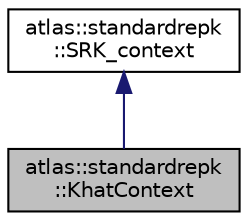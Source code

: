 digraph "atlas::standardrepk::KhatContext"
{
  edge [fontname="Helvetica",fontsize="10",labelfontname="Helvetica",labelfontsize="10"];
  node [fontname="Helvetica",fontsize="10",shape=record];
  Node1 [label="atlas::standardrepk\l::KhatContext",height=0.2,width=0.4,color="black", fillcolor="grey75", style="filled", fontcolor="black"];
  Node2 -> Node1 [dir="back",color="midnightblue",fontsize="10",style="solid",fontname="Helvetica"];
  Node2 [label="atlas::standardrepk\l::SRK_context",height=0.2,width=0.4,color="black", fillcolor="white", style="filled",URL="$classatlas_1_1standardrepk_1_1SRK__context.html"];
}
